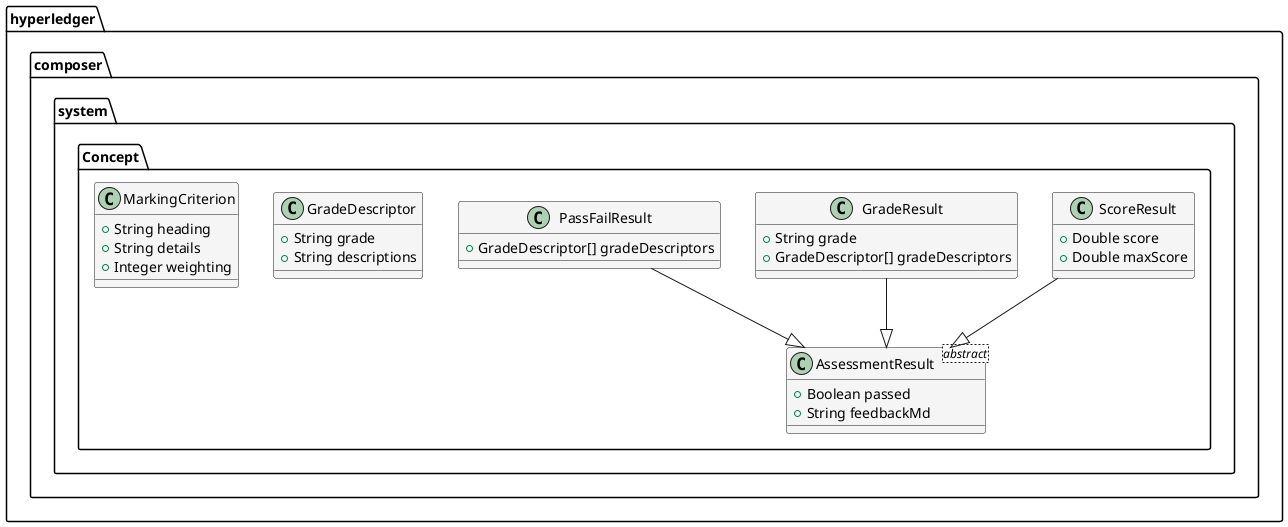 @startuml concepts
'** Auto generated content, any changes may be lost **'
!define DATE %date[EEE, MMM d, ''yy 'at' HH:mm]%
skinparam titleBackgroundColor LightYellow
skinparam titleBorderThickness 0.5
skinparam titleBorderRoundCorner 6
skinparam titleFontColor Black
skinparam titleFontSize 18
' skinparam backgroundColor #EEEBDC
' skinparam handwritten true
skinparam classBackgroundColor WhiteSmoke
' title
' Concept Definitions
' end title

package hyperledger.composer.system.Concept{

    class AssessmentResult <abstract>{
        + Boolean passed
        + String feedbackMd
    }
    class ScoreResult {
        + Double score
        + Double maxScore
    }
    ScoreResult --|> AssessmentResult
    class GradeResult {
        + String grade
        + GradeDescriptor[] gradeDescriptors
    }
    GradeResult --|> AssessmentResult
    class PassFailResult {
        + GradeDescriptor[] gradeDescriptors
    }
    PassFailResult --|> AssessmentResult
    class GradeDescriptor {
        + String grade
        + String descriptions
    }
    class MarkingCriterion {
        + String heading
        + String details
        + Integer weighting
    }
}

@enduml